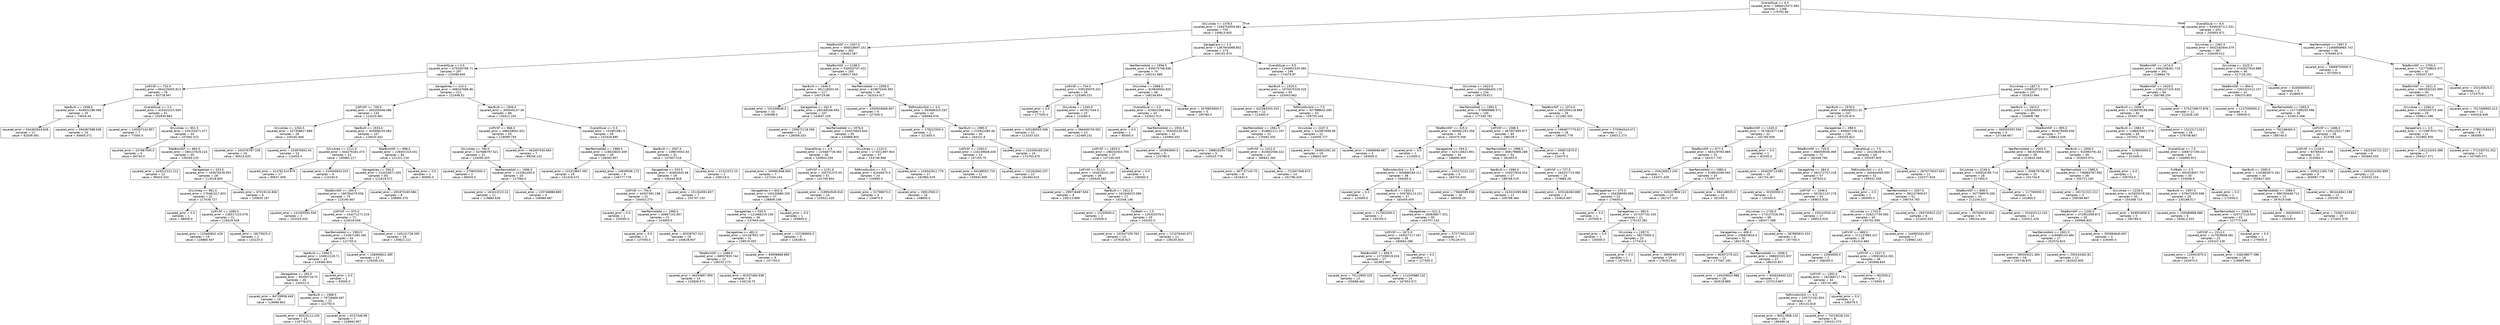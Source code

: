 digraph Tree {
node [shape=box, fontname="helvetica"] ;
edge [fontname="helvetica"] ;
0 [label="OverallQual <= 6.5\nsquared_error = 5866015472.994\nsamples = 1168\nvalue = 179791.86"] ;
1 [label="GrLivArea <= 1378.5\nsquared_error = 1394754000.661\nsamples = 735\nvalue = 140813.605"] ;
0 -> 1 [labeldistance=2.5, labelangle=45, headlabel="True"] ;
2 [label="TotalBsmtSF <= 1007.5\nsquared_error = 856018697.151\nsamples = 462\nvalue = 126461.387"] ;
1 -> 2 ;
3 [label="OverallQual <= 4.5\nsquared_error = 675500766.71\nsamples = 297\nvalue = 115096.845"] ;
2 -> 3 ;
4 [label="1stFlrSF <= 752.0\nsquared_error = 664225655.813\nsamples = 76\nvalue = 93718.947"] ;
3 -> 4 ;
5 [label="YearBuilt <= 1938.0\nsquared_error = 644931286.566\nsamples = 25\nvalue = 74916.44"] ;
4 -> 5 ;
6 [label="squared_error = 434362644.628\nsamples = 11\nvalue = 62509.091"] ;
5 -> 6 ;
7 [label="squared_error = 594387588.638\nsamples = 14\nvalue = 84665.071"] ;
5 -> 7 ;
8 [label="OverallQual <= 3.5\nsquared_error = 415431031.609\nsamples = 51\nvalue = 102935.863"] ;
4 -> 8 ;
9 [label="squared_error = 140357142.857\nsamples = 7\nvalue = 77000.0"] ;
8 -> 9 ;
10 [label="GrLivArea <= 851.5\nsquared_error = 335152071.477\nsamples = 44\nvalue = 107062.023"] ;
8 -> 10 ;
11 [label="squared_error = 337687500.0\nsamples = 4\nvalue = 84750.0"] ;
10 -> 11 ;
12 [label="TotalBsmtSF <= 664.0\nsquared_error = 280137629.224\nsamples = 40\nvalue = 109293.225"] ;
10 -> 12 ;
13 [label="squared_error = 343012222.222\nsamples = 12\nvalue = 99433.333"] ;
12 -> 13 ;
14 [label="GarageArea <= 533.5\nsquared_error = 193670478.953\nsamples = 28\nvalue = 113518.893"] ;
12 -> 14 ;
15 [label="GrLivArea <= 861.0\nsquared_error = 170461017.653\nsamples = 22\nvalue = 117036.727"] ;
14 -> 15 ;
16 [label="squared_error = 0.0\nsamples = 1\nvalue = 88000.0"] ;
15 -> 16 ;
17 [label="1stFlrSF <= 1085.0\nsquared_error = 136517225.578\nsamples = 21\nvalue = 118419.429"] ;
15 -> 17 ;
18 [label="squared_error = 123460641.418\nsamples = 19\nvalue = 116860.947"] ;
17 -> 18 ;
19 [label="squared_error = 18275625.0\nsamples = 2\nvalue = 133225.0"] ;
17 -> 19 ;
20 [label="squared_error = 67019116.806\nsamples = 6\nvalue = 100620.167"] ;
14 -> 20 ;
21 [label="GarageArea <= 415.0\nsquared_error = 468167689.86\nsamples = 221\nvalue = 122448.52"] ;
3 -> 21 ;
22 [label="1stFlrSF <= 709.0\nsquared_error = 360205046.486\nsamples = 133\nvalue = 114533.361"] ;
21 -> 22 ;
23 [label="GrLivArea <= 1204.5\nsquared_error = 327308817.899\nsamples = 26\nvalue = 100182.846"] ;
22 -> 23 ;
24 [label="squared_error = 104376787.109\nsamples = 16\nvalue = 90015.625"] ;
23 -> 24 ;
25 [label="squared_error = 253970941.44\nsamples = 10\nvalue = 116450.4"] ;
23 -> 25 ;
26 [label="YearBuilt <= 1933.0\nsquared_error = 305998235.063\nsamples = 107\nvalue = 118020.402"] ;
22 -> 26 ;
27 [label="GrLivArea <= 1211.0\nsquared_error = 404276181.474\nsamples = 23\nvalue = 105965.217"] ;
26 -> 27 ;
28 [label="squared_error = 314781314.879\nsamples = 17\nvalue = 99547.059"] ;
27 -> 28 ;
29 [label="squared_error = 210445833.333\nsamples = 6\nvalue = 124150.0"] ;
27 -> 29 ;
30 [label="TotalBsmtSF <= 998.5\nsquared_error = 228401310.032\nsamples = 84\nvalue = 121321.226"] ;
26 -> 30 ;
31 [label="GarageArea <= 356.0\nsquared_error = 210333671.055\nsamples = 83\nvalue = 121819.072"] ;
30 -> 31 ;
32 [label="TotalBsmtSF <= 294.0\nsquared_error = 160784379.556\nsamples = 75\nvalue = 123190.667"] ;
31 -> 32 ;
33 [label="squared_error = 141555555.556\nsamples = 3\nvalue = 103333.333"] ;
32 -> 33 ;
34 [label="1stFlrSF <= 975.0\nsquared_error = 144471271.219\nsamples = 72\nvalue = 124018.056"] ;
32 -> 34 ;
35 [label="YearRemodAdd <= 1993.5\nsquared_error = 123671481.481\nsamples = 54\nvalue = 121750.0"] ;
34 -> 35 ;
36 [label="YearBuilt <= 1990.5\nsquared_error = 104912126.71\nsamples = 41\nvalue = 119365.854"] ;
35 -> 36 ;
37 [label="GarageArea <= 284.0\nsquared_error = 90390718.75\nsamples = 40\nvalue = 120012.5"] ;
36 -> 37 ;
38 [label="squared_error = 84739958.449\nsamples = 19\nvalue = 116986.842"] ;
37 -> 38 ;
39 [label="YearBuilt <= 1968.5\nsquared_error = 79726666.667\nsamples = 21\nvalue = 122750.0"] ;
37 -> 39 ;
40 [label="squared_error = 90023112.245\nsamples = 14\nvalue = 119778.571"] ;
39 -> 40 ;
41 [label="squared_error = 6157448.98\nsamples = 7\nvalue = 128692.857"] ;
39 -> 41 ;
42 [label="squared_error = 0.0\nsamples = 1\nvalue = 93500.0"] ;
36 -> 42 ;
43 [label="squared_error = 108369822.485\nsamples = 13\nvalue = 129269.231"] ;
35 -> 43 ;
44 [label="squared_error = 145141728.395\nsamples = 18\nvalue = 130822.222"] ;
34 -> 44 ;
45 [label="squared_error = 491875265.984\nsamples = 8\nvalue = 108960.375"] ;
31 -> 45 ;
46 [label="squared_error = 0.0\nsamples = 1\nvalue = 80000.0"] ;
30 -> 46 ;
47 [label="YearBuilt <= 1956.0\nsquared_error = 393546137.39\nsamples = 88\nvalue = 134411.205"] ;
21 -> 47 ;
48 [label="1stFlrSF <= 966.0\nsquared_error = 488428601.631\nsamples = 29\nvalue = 118099.759"] ;
47 -> 48 ;
49 [label="GrLivArea <= 790.0\nsquared_error = 347686797.521\nsamples = 22\nvalue = 124095.455"] ;
48 -> 49 ;
50 [label="squared_error = 270602500.0\nsamples = 2\nvalue = 89450.0"] ;
49 -> 50 ;
51 [label="YearRemodAdd <= 1996.0\nsquared_error = 223361400.0\nsamples = 20\nvalue = 127560.0"] ;
49 -> 51 ;
52 [label="squared_error = 163413223.14\nsamples = 11\nvalue = 119863.636"] ;
51 -> 52 ;
53 [label="squared_error = 135748888.889\nsamples = 9\nvalue = 136966.667"] ;
51 -> 53 ;
54 [label="squared_error = 462697540.694\nsamples = 7\nvalue = 99256.143"] ;
48 -> 54 ;
55 [label="OverallQual <= 5.5\nsquared_error = 151851981.5\nsamples = 59\nvalue = 142428.695"] ;
47 -> 55 ;
56 [label="YearRemodAdd <= 1989.0\nsquared_error = 128524820.408\nsamples = 28\nvalue = 136362.857"] ;
55 -> 56 ;
57 [label="squared_error = 101919847.091\nsamples = 19\nvalue = 131429.474"] ;
56 -> 57 ;
58 [label="squared_error = 24839506.173\nsamples = 9\nvalue = 146777.778"] ;
56 -> 58 ;
59 [label="YearBuilt <= 2007.0\nsquared_error = 109670552.83\nsamples = 31\nvalue = 147907.516"] ;
55 -> 59 ;
60 [label="GarageArea <= 533.5\nsquared_error = 82602645.66\nsamples = 29\nvalue = 146444.828"] ;
59 -> 60 ;
61 [label="1stFlrSF <= 754.0\nsquared_error = 44307381.198\nsamples = 22\nvalue = 144452.273"] ;
60 -> 61 ;
62 [label="squared_error = 0.0\nsamples = 1\nvalue = 155000.0"] ;
61 -> 62 ;
63 [label="YearRemodAdd <= 1966.5\nsquared_error = 40867142.857\nsamples = 21\nvalue = 143950.0"] ;
61 -> 63 ;
64 [label="squared_error = 0.0\nsamples = 2\nvalue = 137500.0"] ;
63 -> 64 ;
65 [label="squared_error = 40328767.313\nsamples = 19\nvalue = 144628.947"] ;
63 -> 65 ;
66 [label="squared_error = 151264591.837\nsamples = 7\nvalue = 152707.143"] ;
60 -> 66 ;
67 [label="squared_error = 21312072.25\nsamples = 2\nvalue = 169116.5"] ;
59 -> 67 ;
68 [label="TotalBsmtSF <= 1198.5\nsquared_error = 530020747.422\nsamples = 165\nvalue = 146917.564"] ;
2 -> 68 ;
69 [label="YearBuilt <= 1949.0\nsquared_error = 361118553.49\nsamples = 117\nvalue = 140719.88"] ;
68 -> 69 ;
70 [label="squared_error = 101039636.0\nsamples = 10\nvalue = 109398.0"] ;
69 -> 70 ;
71 [label="GarageArea <= 262.5\nsquared_error = 285168166.694\nsamples = 107\nvalue = 143647.159"] ;
69 -> 71 ;
72 [label="squared_error = 259672118.056\nsamples = 12\nvalue = 126058.333"] ;
71 -> 72 ;
73 [label="YearRemodAdd <= 1976.5\nsquared_error = 244374653.644\nsamples = 95\nvalue = 145868.905"] ;
71 -> 73 ;
74 [label="OverallQual <= 4.5\nsquared_error = 225687728.364\nsamples = 58\nvalue = 140843.259"] ;
73 -> 74 ;
75 [label="squared_error = 160981848.694\nsamples = 7\nvalue = 127244.143"] ;
74 -> 75 ;
76 [label="1stFlrSF <= 1151.0\nsquared_error = 205701570.55\nsamples = 51\nvalue = 142709.804"] ;
74 -> 76 ;
77 [label="GarageArea <= 842.0\nsquared_error = 145230880.205\nsamples = 37\nvalue = 138808.108"] ;
76 -> 77 ;
78 [label="GarageArea <= 555.5\nsquared_error = 121666219.136\nsamples = 36\nvalue = 137944.444"] ;
77 -> 78 ;
79 [label="GarageArea <= 482.0\nsquared_error = 101287851.197\nsamples = 31\nvalue = 139519.355"] ;
78 -> 79 ;
80 [label="TotalBsmtSF <= 1086.0\nsquared_error = 68937835.744\nsamples = 22\nvalue = 136152.273"] ;
79 -> 80 ;
81 [label="squared_error = 46334897.959\nsamples = 14\nvalue = 133828.571"] ;
80 -> 81 ;
82 [label="squared_error = 82507460.938\nsamples = 8\nvalue = 140218.75"] ;
80 -> 82 ;
83 [label="squared_error = 84908888.889\nsamples = 9\nvalue = 147750.0"] ;
79 -> 83 ;
84 [label="squared_error = 137289600.0\nsamples = 5\nvalue = 128180.0"] ;
78 -> 84 ;
85 [label="squared_error = 0.0\nsamples = 1\nvalue = 169900.0"] ;
77 -> 85 ;
86 [label="squared_error = 218954540.816\nsamples = 14\nvalue = 153021.429"] ;
76 -> 86 ;
87 [label="GrLivArea <= 1123.0\nsquared_error = 172011897.943\nsamples = 37\nvalue = 153746.946"] ;
73 -> 87 ;
88 [label="TotRmsAbvGrd <= 4.5\nsquared_error = 62449475.0\nsamples = 20\nvalue = 145895.0"] ;
87 -> 88 ;
89 [label="squared_error = 52796875.0\nsamples = 4\nvalue = 134875.0"] ;
88 -> 89 ;
90 [label="squared_error = 26912500.0\nsamples = 16\nvalue = 148650.0"] ;
88 -> 90 ;
91 [label="squared_error = 143042911.779\nsamples = 17\nvalue = 162984.529"] ;
87 -> 91 ;
92 [label="YearRemodAdd <= 1958.5\nsquared_error = 619875345.993\nsamples = 48\nvalue = 162024.417"] ;
68 -> 92 ;
93 [label="squared_error = 1050916666.667\nsamples = 6\nvalue = 127500.0"] ;
92 -> 93 ;
94 [label="TotRmsAbvGrd <= 4.5\nsquared_error = 363696325.297\nsamples = 42\nvalue = 166956.476"] ;
92 -> 94 ;
95 [label="squared_error = 178222500.0\nsamples = 2\nvalue = 221650.0"] ;
94 -> 95 ;
96 [label="YearBuilt <= 1985.5\nsquared_error = 215922485.36\nsamples = 40\nvalue = 164221.8"] ;
94 -> 96 ;
97 [label="1stFlrSF <= 1260.0\nsquared_error = 134149648.438\nsamples = 24\nvalue = 157193.75"] ;
96 -> 97 ;
98 [label="squared_error = 64198553.719\nsamples = 11\nvalue = 150940.909"] ;
97 -> 98 ;
99 [label="squared_error = 132262840.237\nsamples = 13\nvalue = 162484.615"] ;
97 -> 99 ;
100 [label="squared_error = 153356165.234\nsamples = 16\nvalue = 174763.875"] ;
96 -> 100 ;
101 [label="GarageCars <= 1.5\nsquared_error = 1367943068.802\nsamples = 273\nvalue = 165101.974"] ;
1 -> 101 ;
102 [label="YearRemodAdd <= 1956.5\nsquared_error = 839575748.836\nsamples = 74\nvalue = 140151.689"] ;
101 -> 102 ;
103 [label="1stFlrSF <= 754.0\nsquared_error = 539105976.331\nsamples = 26\nvalue = 125369.231"] ;
102 -> 103 ;
104 [label="squared_error = 0.0\nsamples = 1\nvalue = 177500.0"] ;
103 -> 104 ;
105 [label="GrLivArea <= 1540.0\nsquared_error = 447617344.0\nsamples = 25\nvalue = 123284.0"] ;
103 -> 105 ;
106 [label="squared_error = 345180555.556\nsamples = 12\nvalue = 113333.333"] ;
105 -> 106 ;
107 [label="squared_error = 366406745.562\nsamples = 13\nvalue = 132469.231"] ;
105 -> 107 ;
108 [label="GrLivArea <= 1968.0\nsquared_error = 819849934.625\nsamples = 48\nvalue = 148158.854"] ;
102 -> 108 ;
109 [label="OverallQual <= 3.5\nsquared_error = 425841586.668\nsamples = 43\nvalue = 142621.512"] ;
108 -> 109 ;
110 [label="squared_error = 0.0\nsamples = 1\nvalue = 85000.0"] ;
109 -> 110 ;
111 [label="YearRemodAdd <= 2004.5\nsquared_error = 355045150.581\nsamples = 42\nvalue = 143993.452"] ;
109 -> 111 ;
112 [label="1stFlrSF <= 1833.5\nsquared_error = 298202943.755\nsamples = 37\nvalue = 147130.405"] ;
111 -> 112 ;
113 [label="1stFlrSF <= 912.5\nsquared_error = 254018242.187\nsamples = 36\nvalue = 145939.583"] ;
112 -> 113 ;
114 [label="squared_error = 299718487.654\nsamples = 9\nvalue = 159113.889"] ;
113 -> 114 ;
115 [label="YearBuilt <= 1911.0\nsquared_error = 161646015.089\nsamples = 27\nvalue = 141548.148"] ;
113 -> 115 ;
116 [label="squared_error = 12250000.0\nsamples = 2\nvalue = 120500.0"] ;
115 -> 116 ;
117 [label="FullBath <= 1.5\nsquared_error = 135320376.0\nsamples = 25\nvalue = 143232.0"] ;
115 -> 117 ;
118 [label="squared_error = 102547159.763\nsamples = 13\nvalue = 147926.923"] ;
117 -> 118 ;
119 [label="squared_error = 121076440.972\nsamples = 12\nvalue = 138145.833"] ;
117 -> 119 ;
120 [label="squared_error = 0.0\nsamples = 1\nvalue = 190000.0"] ;
112 -> 120 ;
121 [label="squared_error = 163993600.0\nsamples = 5\nvalue = 120780.0"] ;
111 -> 121 ;
122 [label="squared_error = 1676853600.0\nsamples = 5\nvalue = 195780.0"] ;
108 -> 122 ;
123 [label="OverallQual <= 5.5\nsquared_error = 1246851535.085\nsamples = 199\nvalue = 174379.97"] ;
101 -> 123 ;
124 [label="YearBuilt <= 1919.5\nsquared_error = 1070475326.316\nsamples = 65\nvalue = 153043.662"] ;
123 -> 124 ;
125 [label="squared_error = 622083333.333\nsamples = 12\nvalue = 123400.0"] ;
124 -> 125 ;
126 [label="TotRmsAbvGrd <= 7.5\nsquared_error = 927988642.585\nsamples = 53\nvalue = 159755.434"] ;
124 -> 126 ;
127 [label="YearRemodAdd <= 1961.5\nsquared_error = 918861211.197\nsamples = 31\nvalue = 170581.355"] ;
126 -> 127 ;
128 [label="squared_error = 298818293.728\nsamples = 9\nvalue = 145525.778"] ;
127 -> 128 ;
129 [label="1stFlrSF <= 1412.0\nsquared_error = 810632566.322\nsamples = 22\nvalue = 180831.364"] ;
127 -> 129 ;
130 [label="squared_error = 387737143.75\nsamples = 8\nvalue = 161642.5"] ;
129 -> 130 ;
131 [label="squared_error = 721647308.673\nsamples = 14\nvalue = 191796.429"] ;
129 -> 131 ;
132 [label="GrLivArea <= 2437.5\nsquared_error = 542997699.38\nsamples = 22\nvalue = 144500.727"] ;
126 -> 132 ;
133 [label="squared_error = 194801092.26\nsamples = 19\nvalue = 136842.947"] ;
132 -> 133 ;
134 [label="squared_error = 24666666.667\nsamples = 3\nvalue = 193000.0"] ;
132 -> 134 ;
135 [label="GrLivArea <= 1923.0\nsquared_error = 1004466403.176\nsamples = 134\nvalue = 184729.672"] ;
123 -> 135 ;
136 [label="YearRemodAdd <= 1983.5\nsquared_error = 578989888.571\nsamples = 105\nvalue = 177340.781"] ;
135 -> 136 ;
137 [label="TotalBsmtSF <= 325.0\nsquared_error = 480661291.358\nsamples = 45\nvalue = 165475.556"] ;
136 -> 137 ;
138 [label="squared_error = 0.0\nsamples = 1\nvalue = 112000.0"] ;
137 -> 138 ;
139 [label="GarageArea <= 594.0\nsquared_error = 425116621.901\nsamples = 44\nvalue = 166690.909"] ;
137 -> 139 ;
140 [label="TotRmsAbvGrd <= 5.5\nsquared_error = 400886184.211\nsamples = 38\nvalue = 164000.0"] ;
139 -> 140 ;
141 [label="squared_error = 0.0\nsamples = 1\nvalue = 110000.0"] ;
140 -> 141 ;
142 [label="YearBuilt <= 1924.0\nsquared_error = 330780113.221\nsamples = 37\nvalue = 165459.459"] ;
140 -> 142 ;
143 [label="squared_error = 217562500.0\nsamples = 2\nvalue = 195250.0"] ;
142 -> 143 ;
144 [label="GarageArea <= 521.0\nsquared_error = 283638877.551\nsamples = 35\nvalue = 163757.143"] ;
142 -> 144 ;
145 [label="1stFlrSF <= 1673.0\nsquared_error = 163527117.347\nsamples = 28\nvalue = 160664.286"] ;
144 -> 145 ;
146 [label="TotalBsmtSF <= 856.5\nsquared_error = 127339019.204\nsamples = 27\nvalue = 161892.593"] ;
145 -> 146 ;
147 [label="squared_error = 70113905.325\nsamples = 13\nvalue = 155688.462"] ;
146 -> 147 ;
148 [label="squared_error = 111545880.102\nsamples = 14\nvalue = 167653.571"] ;
146 -> 148 ;
149 [label="squared_error = 0.0\nsamples = 1\nvalue = 127500.0"] ;
145 -> 149 ;
150 [label="squared_error = 572770612.245\nsamples = 7\nvalue = 176128.571"] ;
144 -> 150 ;
151 [label="squared_error = 242272222.222\nsamples = 6\nvalue = 183733.333"] ;
139 -> 151 ;
152 [label="1stFlrSF <= 1588.5\nsquared_error = 467957895.977\nsamples = 60\nvalue = 186239.7"] ;
136 -> 152 ;
153 [label="YearRemodAdd <= 1998.5\nsquared_error = 308178886.288\nsamples = 52\nvalue = 181603.5"] ;
152 -> 153 ;
154 [label="YearBuilt <= 1996.0\nsquared_error = 242073916.324\nsamples = 27\nvalue = 188768.519"] ;
153 -> 154 ;
155 [label="squared_error = 73660585.938\nsamples = 16\nvalue = 180506.25"] ;
154 -> 155 ;
156 [label="squared_error = 243315495.868\nsamples = 11\nvalue = 200786.364"] ;
154 -> 156 ;
157 [label="1stFlrSF <= 727.0\nsquared_error = 264247715.482\nsamples = 25\nvalue = 173865.28"] ;
153 -> 157 ;
158 [label="squared_error = 320246360.889\nsamples = 3\nvalue = 153810.667"] ;
157 -> 158 ;
159 [label="GarageArea <= 375.0\nsquared_error = 194289090.909\nsamples = 22\nvalue = 176600.0"] ;
157 -> 159 ;
160 [label="squared_error = 0.0\nsamples = 1\nvalue = 207000.0"] ;
159 -> 160 ;
161 [label="GarageArea <= 385.0\nsquared_error = 157437732.426\nsamples = 21\nvalue = 175152.381"] ;
159 -> 161 ;
162 [label="squared_error = 0.0\nsamples = 1\nvalue = 130000.0"] ;
161 -> 162 ;
163 [label="GrLivArea <= 1397.5\nsquared_error = 58275900.0\nsamples = 20\nvalue = 177410.0"] ;
161 -> 163 ;
164 [label="squared_error = 0.0\nsamples = 1\nvalue = 197500.0"] ;
163 -> 164 ;
165 [label="squared_error = 38982493.075\nsamples = 19\nvalue = 176352.632"] ;
163 -> 165 ;
166 [label="squared_error = 458671875.0\nsamples = 8\nvalue = 216375.0"] ;
152 -> 166 ;
167 [label="TotalBsmtSF <= 1074.0\nsquared_error = 1631594118.868\nsamples = 29\nvalue = 211482.552"] ;
135 -> 167 ;
168 [label="squared_error = 1684877775.617\nsamples = 18\nvalue = 196492.778"] ;
167 -> 168 ;
169 [label="squared_error = 575064543.471\nsamples = 11\nvalue = 236011.273"] ;
167 -> 169 ;
170 [label="OverallQual <= 8.5\nsquared_error = 6499167111.531\nsamples = 433\nvalue = 245955.871"] ;
0 -> 170 [labeldistance=2.5, labelangle=-45, headlabel="False"] ;
171 [label="GrLivArea <= 2361.5\nsquared_error = 3642182644.079\nsamples = 387\nvalue = 230439.512"] ;
170 -> 171 ;
172 [label="TotalBsmtSF <= 1474.0\nsquared_error = 2462208261.719\nsamples = 341\nvalue = 218664.76"] ;
171 -> 172 ;
173 [label="GrLivArea <= 1827.5\nsquared_error = 1595018723.031\nsamples = 247\nvalue = 202633.964"] ;
172 -> 173 ;
174 [label="YearBuilt <= 1978.0\nsquared_error = 995085521.02\nsamples = 167\nvalue = 187220.874"] ;
173 -> 174 ;
175 [label="TotalBsmtSF <= 1345.0\nsquared_error = 767561677.246\nsamples = 32\nvalue = 161760.938"] ;
174 -> 175 ;
176 [label="TotalBsmtSF <= 677.5\nsquared_error = 583129765.869\nsamples = 31\nvalue = 164317.742"] ;
175 -> 176 ;
177 [label="squared_error = 204230612.245\nsamples = 7\nvalue = 143471.429"] ;
176 -> 177 ;
178 [label="YearRemodAdd <= 1980.0\nsquared_error = 529924266.493\nsamples = 24\nvalue = 170397.917"] ;
176 -> 178 ;
179 [label="squared_error = 349237806.122\nsamples = 14\nvalue = 162707.143"] ;
178 -> 179 ;
180 [label="squared_error = 584148025.0\nsamples = 10\nvalue = 181165.0"] ;
178 -> 180 ;
181 [label="squared_error = 0.0\nsamples = 1\nvalue = 82500.0"] ;
175 -> 181 ;
182 [label="GarageArea <= 498.5\nsquared_error = 858947108.161\nsamples = 135\nvalue = 193255.822"] ;
174 -> 182 ;
183 [label="TotalBsmtSF <= 725.5\nsquared_error = 466059036.069\nsamples = 72\nvalue = 182456.764"] ;
182 -> 183 ;
184 [label="squared_error = 204029713.982\nsamples = 15\nvalue = 161734.467"] ;
183 -> 184 ;
185 [label="GarageArea <= 384.0\nsquared_error = 392272757.228\nsamples = 57\nvalue = 187910.0"] ;
183 -> 185 ;
186 [label="squared_error = 30250000.0\nsamples = 2\nvalue = 135500.0"] ;
185 -> 186 ;
187 [label="1stFlrSF <= 1346.0\nsquared_error = 301921147.276\nsamples = 55\nvalue = 189815.818"] ;
185 -> 187 ;
188 [label="GrLivArea <= 1726.5\nsquared_error = 273137018.391\nsamples = 38\nvalue = 185477.368"] ;
187 -> 188 ;
189 [label="GarageArea <= 406.0\nsquared_error = 236833816.0\nsamples = 32\nvalue = 183176.25"] ;
188 -> 189 ;
190 [label="squared_error = 90307279.421\nsamples = 11\nvalue = 177587.182"] ;
189 -> 190 ;
191 [label="YearRemodAdd <= 2006.5\nsquared_error = 288652331.837\nsamples = 21\nvalue = 186103.857"] ;
189 -> 191 ;
192 [label="squared_error = 144109620.988\nsamples = 18\nvalue = 182618.889"] ;
191 -> 192 ;
193 [label="squared_error = 645818440.222\nsamples = 3\nvalue = 207013.667"] ;
191 -> 193 ;
194 [label="squared_error = 287895833.333\nsamples = 6\nvalue = 197750.0"] ;
188 -> 194 ;
195 [label="squared_error = 230143505.19\nsamples = 17\nvalue = 199513.529"] ;
187 -> 195 ;
196 [label="OverallQual <= 7.5\nsquared_error = 1022362878.176\nsamples = 63\nvalue = 205597.603"] ;
182 -> 196 ;
197 [label="TotRmsAbvGrd <= 4.5\nsquared_error = 445644000.593\nsamples = 52\nvalue = 199932.558"] ;
196 -> 197 ;
198 [label="squared_error = 0.0\nsamples = 1\nvalue = 260000.0"] ;
197 -> 198 ;
199 [label="YearRemodAdd <= 2007.5\nsquared_error = 382247909.67\nsamples = 51\nvalue = 198754.765"] ;
197 -> 199 ;
200 [label="GrLivArea <= 1743.0\nsquared_error = 316217759.065\nsamples = 45\nvalue = 195702.956"] ;
199 -> 200 ;
201 [label="1stFlrSF <= 669.0\nsquared_error = 211137882.427\nsamples = 38\nvalue = 191414.684"] ;
200 -> 201 ;
202 [label="squared_error = 12960000.0\nsamples = 2\nvalue = 168300.0"] ;
201 -> 202 ;
203 [label="1stFlrSF <= 1527.5\nsquared_error = 190816024.361\nsamples = 36\nvalue = 192698.833"] ;
201 -> 203 ;
204 [label="1stFlrSF <= 1492.0\nsquared_error = 182366717.751\nsamples = 34\nvalue = 193742.882"] ;
203 -> 204 ;
205 [label="TotRmsAbvGrd <= 6.5\nsquared_error = 100737161.603\nsamples = 33\nvalue = 192141.818"] ;
204 -> 205 ;
206 [label="squared_error = 80517808.134\nsamples = 25\nvalue = 189489.16"] ;
205 -> 206 ;
207 [label="squared_error = 73216528.234\nsamples = 8\nvalue = 200431.375"] ;
205 -> 207 ;
208 [label="squared_error = 0.0\nsamples = 1\nvalue = 246578.0"] ;
204 -> 208 ;
209 [label="squared_error = 902500.0\nsamples = 2\nvalue = 174950.0"] ;
203 -> 209 ;
210 [label="squared_error = 244903341.837\nsamples = 7\nvalue = 218982.143"] ;
200 -> 210 ;
211 [label="squared_error = 283735922.222\nsamples = 6\nvalue = 221643.333"] ;
199 -> 211 ;
212 [label="squared_error = 2879779247.603\nsamples = 11\nvalue = 232377.818"] ;
196 -> 212 ;
213 [label="YearBuilt <= 1923.0\nsquared_error = 1316246551.917\nsamples = 80\nvalue = 234808.788"] ;
173 -> 213 ;
214 [label="squared_error = 460055555.556\nsamples = 3\nvalue = 137166.667"] ;
213 -> 214 ;
215 [label="TotalBsmtSF <= 995.0\nsquared_error = 963678499.558\nsamples = 77\nvalue = 238613.026"] ;
213 -> 215 ;
216 [label="YearRemodAdd <= 2003.5\nsquared_error = 581925904.285\nsamples = 38\nvalue = 223843.368"] ;
215 -> 216 ;
217 [label="GrLivArea <= 2249.5\nsquared_error = 435616785.714\nsamples = 28\nvalue = 217450.0"] ;
216 -> 217 ;
218 [label="TotalBsmtSF <= 858.0\nsquared_error = 347798979.206\nsamples = 23\nvalue = 212156.522"] ;
217 -> 218 ;
219 [label="squared_error = 297009135.802\nsamples = 9\nvalue = 199144.444"] ;
218 -> 219 ;
220 [label="squared_error = 201633112.245\nsamples = 14\nvalue = 220521.429"] ;
218 -> 220 ;
221 [label="squared_error = 117760000.0\nsamples = 5\nvalue = 241800.0"] ;
217 -> 221 ;
222 [label="squared_error = 556679736.36\nsamples = 10\nvalue = 241744.8"] ;
216 -> 222 ;
223 [label="YearBuilt <= 2006.5\nsquared_error = 915993791.82\nsamples = 39\nvalue = 253003.974"] ;
215 -> 223 ;
224 [label="YearRemodAdd <= 1985.5\nsquared_error = 736864787.992\nsamples = 38\nvalue = 250721.184"] ;
223 -> 224 ;
225 [label="squared_error = 181722222.222\nsamples = 3\nvalue = 208166.667"] ;
224 -> 225 ;
226 [label="GrLivArea <= 2229.0\nsquared_error = 615925078.261\nsamples = 35\nvalue = 254368.714"] ;
224 -> 226 ;
227 [label="TotalBsmtSF <= 1330.5\nsquared_error = 472951099.872\nsamples = 30\nvalue = 249966.833"] ;
226 -> 227 ;
228 [label="YearRemodAdd <= 2001.5\nsquared_error = 418486143.484\nsamples = 27\nvalue = 252574.815"] ;
227 -> 228 ;
229 [label="squared_error = 390303521.484\nsamples = 16\nvalue = 245736.875"] ;
228 -> 229 ;
230 [label="squared_error = 292543462.81\nsamples = 11\nvalue = 262520.909"] ;
228 -> 230 ;
231 [label="squared_error = 350994640.667\nsamples = 3\nvalue = 226495.0"] ;
227 -> 231 ;
232 [label="squared_error = 659953600.0\nsamples = 5\nvalue = 280780.0"] ;
226 -> 232 ;
233 [label="squared_error = 0.0\nsamples = 1\nvalue = 339750.0"] ;
223 -> 233 ;
234 [label="TotalBsmtSF <= 1919.5\nsquared_error = 2291227225.626\nsamples = 94\nvalue = 260788.234"] ;
172 -> 234 ;
235 [label="YearBuilt <= 2006.5\nsquared_error = 1428978196.998\nsamples = 83\nvalue = 253917.88"] ;
234 -> 235 ;
236 [label="YearBuilt <= 1963.5\nsquared_error = 1186029621.578\nsamples = 65\nvalue = 247052.738"] ;
235 -> 236 ;
237 [label="squared_error = 529000000.0\nsamples = 2\nvalue = 312000.0"] ;
236 -> 237 ;
238 [label="OverallQual <= 7.5\nsquared_error = 1068727190.422\nsamples = 63\nvalue = 244990.921"] ;
236 -> 238 ;
239 [label="FullBath <= 2.5\nsquared_error = 692918057.757\nsamples = 30\nvalue = 233048.9"] ;
238 -> 239 ;
240 [label="YearBuilt <= 1997.0\nsquared_error = 579472925.698\nsamples = 29\nvalue = 235188.517"] ;
239 -> 240 ;
241 [label="squared_error = 150086888.889\nsamples = 6\nvalue = 263613.333"] ;
240 -> 241 ;
242 [label="YearRemodAdd <= 2006.5\nsquared_error = 425727110.053\nsamples = 23\nvalue = 227773.348"] ;
240 -> 242 ;
243 [label="1stFlrSF <= 1513.0\nsquared_error = 317929849.481\nsamples = 22\nvalue = 225422.136"] ;
242 -> 243 ;
244 [label="squared_error = 120501875.0\nsamples = 4\nvalue = 204975.0"] ;
243 -> 244 ;
245 [label="squared_error = 248248677.386\nsamples = 18\nvalue = 229965.944"] ;
243 -> 245 ;
246 [label="squared_error = 0.0\nsamples = 1\nvalue = 279500.0"] ;
242 -> 246 ;
247 [label="squared_error = 0.0\nsamples = 1\nvalue = 171000.0"] ;
239 -> 247 ;
248 [label="YearBuilt <= 2005.5\nsquared_error = 1162863675.181\nsamples = 33\nvalue = 255847.303"] ;
238 -> 248 ;
249 [label="YearRemodAdd <= 1989.0\nsquared_error = 896783446.712\nsamples = 21\nvalue = 267619.048"] ;
248 -> 249 ;
250 [label="squared_error = 64000000.0\nsamples = 2\nvalue = 220000.0"] ;
249 -> 250 ;
251 [label="squared_error = 720627423.823\nsamples = 19\nvalue = 272631.579"] ;
249 -> 251 ;
252 [label="squared_error = 961616841.188\nsamples = 12\nvalue = 235246.75"] ;
248 -> 252 ;
253 [label="squared_error = 1521517119.0\nsamples = 18\nvalue = 278708.667"] ;
235 -> 253 ;
254 [label="squared_error = 5753749072.876\nsamples = 11\nvalue = 312628.182"] ;
234 -> 254 ;
255 [label="GrLivArea <= 3225.0\nsquared_error = 3742627616.888\nsamples = 46\nvalue = 317726.261"] ;
171 -> 255 ;
256 [label="TotalBsmtSF <= 894.5\nsquared_error = 2261422412.157\nsamples = 41\nvalue = 306375.805"] ;
255 -> 256 ;
257 [label="squared_error = 1137500000.0\nsamples = 3\nvalue = 199500.0"] ;
256 -> 257 ;
258 [label="YearRemodAdd <= 1993.5\nsquared_error = 1377189255.496\nsamples = 38\nvalue = 314813.368"] ;
256 -> 258 ;
259 [label="squared_error = 762168400.0\nsamples = 10\nvalue = 289740.0"] ;
258 -> 259 ;
260 [label="1stFlrSF <= 1486.0\nsquared_error = 1292125217.265\nsamples = 28\nvalue = 323768.143"] ;
258 -> 260 ;
261 [label="1stFlrSF <= 1249.0\nsquared_error = 847693417.636\nsamples = 22\nvalue = 315064.0"] ;
260 -> 261 ;
262 [label="squared_error = 200011283.728\nsamples = 9\nvalue = 300087.778"] ;
261 -> 262 ;
263 [label="squared_error = 1033314350.899\nsamples = 13\nvalue = 325432.154"] ;
261 -> 263 ;
264 [label="squared_error = 1625334722.222\nsamples = 6\nvalue = 355683.333"] ;
260 -> 264 ;
265 [label="squared_error = 6169360000.0\nsamples = 5\nvalue = 410800.0"] ;
255 -> 265 ;
266 [label="YearRemodAdd <= 1997.5\nsquared_error = 11468958965.742\nsamples = 46\nvalue = 376495.674"] ;
170 -> 266 ;
267 [label="squared_error = 19068750000.0\nsamples = 4\nvalue = 557500.0"] ;
266 -> 267 ;
268 [label="TotalBsmtSF <= 2765.0\nsquared_error = 7327758824.472\nsamples = 42\nvalue = 359257.167"] ;
266 -> 268 ;
269 [label="TotalBsmtSF <= 1911.0\nsquared_error = 5852930162.999\nsamples = 40\nvalue = 368601.275"] ;
268 -> 269 ;
270 [label="GrLivArea <= 2260.0\nsquared_error = 2355200715.346\nsamples = 29\nvalue = 339611.586"] ;
269 -> 270 ;
271 [label="GarageCars <= 2.5\nsquared_error = 1172997970.753\nsamples = 21\nvalue = 322865.905"] ;
270 -> 271 ;
272 [label="squared_error = 1161224203.388\nsamples = 7\nvalue = 294427.571"] ;
271 -> 272 ;
273 [label="squared_error = 572330752.352\nsamples = 14\nvalue = 337085.071"] ;
271 -> 273 ;
274 [label="squared_error = 2790131844.0\nsamples = 8\nvalue = 383569.0"] ;
270 -> 274 ;
275 [label="squared_error = 7017469902.413\nsamples = 11\nvalue = 445028.636"] ;
269 -> 275 ;
276 [label="squared_error = 153140625.0\nsamples = 2\nvalue = 172375.0"] ;
268 -> 276 ;
}